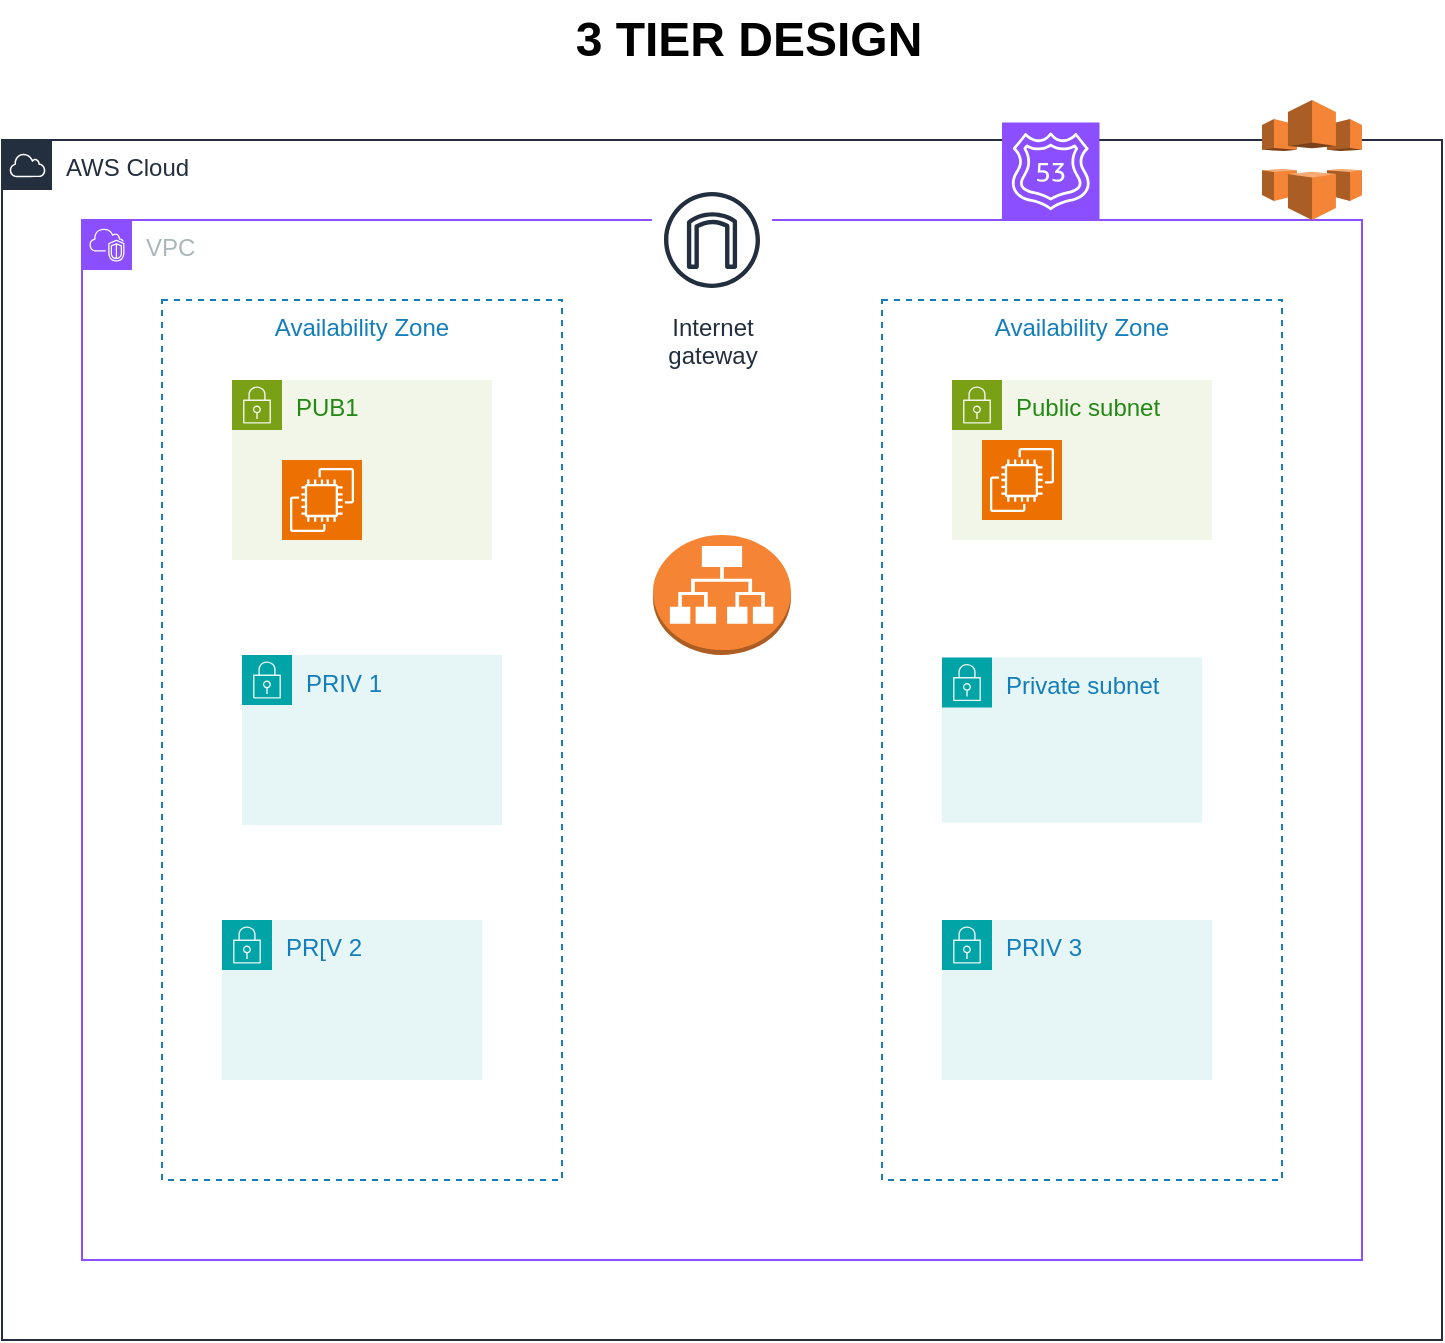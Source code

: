 <mxfile version="24.2.5" type="device">
  <diagram name="Page-1" id="bbNhHPLtcSECq55FanmO">
    <mxGraphModel dx="880" dy="1632" grid="1" gridSize="10" guides="1" tooltips="1" connect="1" arrows="1" fold="1" page="1" pageScale="1" pageWidth="850" pageHeight="1100" math="0" shadow="0">
      <root>
        <mxCell id="0" />
        <mxCell id="1" parent="0" />
        <mxCell id="HsjcalZ_8n-nLKPC7trn-2" value="3 TIER DESIGN" style="text;strokeColor=none;fillColor=none;html=1;fontSize=24;fontStyle=1;verticalAlign=middle;align=center;rotation=0;" parent="1" vertex="1">
          <mxGeometry x="350" y="-1070" width="125" height="40" as="geometry" />
        </mxCell>
        <mxCell id="O2nkk0f7hoI2vrSakSjE-12" value="AWS Cloud" style="points=[[0,0],[0.25,0],[0.5,0],[0.75,0],[1,0],[1,0.25],[1,0.5],[1,0.75],[1,1],[0.75,1],[0.5,1],[0.25,1],[0,1],[0,0.75],[0,0.5],[0,0.25]];outlineConnect=0;gradientColor=none;html=1;whiteSpace=wrap;fontSize=12;fontStyle=0;container=1;pointerEvents=0;collapsible=0;recursiveResize=0;shape=mxgraph.aws4.group;grIcon=mxgraph.aws4.group_aws_cloud;strokeColor=#232F3E;fillColor=none;verticalAlign=top;align=left;spacingLeft=30;fontColor=#232F3E;dashed=0;" parent="1" vertex="1">
          <mxGeometry x="40" y="-1000" width="720" height="600" as="geometry" />
        </mxCell>
        <mxCell id="O2nkk0f7hoI2vrSakSjE-28" value="" style="sketch=0;points=[[0,0,0],[0.25,0,0],[0.5,0,0],[0.75,0,0],[1,0,0],[0,1,0],[0.25,1,0],[0.5,1,0],[0.75,1,0],[1,1,0],[0,0.25,0],[0,0.5,0],[0,0.75,0],[1,0.25,0],[1,0.5,0],[1,0.75,0]];outlineConnect=0;fontColor=#232F3E;fillColor=#8C4FFF;strokeColor=#ffffff;dashed=0;verticalLabelPosition=bottom;verticalAlign=top;align=center;html=1;fontSize=12;fontStyle=0;aspect=fixed;shape=mxgraph.aws4.resourceIcon;resIcon=mxgraph.aws4.route_53;" parent="O2nkk0f7hoI2vrSakSjE-12" vertex="1">
          <mxGeometry x="500" y="-8.75" width="48.75" height="48.75" as="geometry" />
        </mxCell>
        <mxCell id="O2nkk0f7hoI2vrSakSjE-13" value="VPC" style="points=[[0,0],[0.25,0],[0.5,0],[0.75,0],[1,0],[1,0.25],[1,0.5],[1,0.75],[1,1],[0.75,1],[0.5,1],[0.25,1],[0,1],[0,0.75],[0,0.5],[0,0.25]];outlineConnect=0;gradientColor=none;html=1;whiteSpace=wrap;fontSize=12;fontStyle=0;container=1;pointerEvents=0;collapsible=0;recursiveResize=0;shape=mxgraph.aws4.group;grIcon=mxgraph.aws4.group_vpc2;strokeColor=#8C4FFF;fillColor=none;verticalAlign=top;align=left;spacingLeft=30;fontColor=#AAB7B8;dashed=0;" parent="1" vertex="1">
          <mxGeometry x="80" y="-960" width="640" height="520" as="geometry" />
        </mxCell>
        <mxCell id="O2nkk0f7hoI2vrSakSjE-14" value="Availability Zone" style="fillColor=none;strokeColor=#147EBA;dashed=1;verticalAlign=top;fontStyle=0;fontColor=#147EBA;whiteSpace=wrap;html=1;" parent="O2nkk0f7hoI2vrSakSjE-13" vertex="1">
          <mxGeometry x="40" y="40" width="200" height="440" as="geometry" />
        </mxCell>
        <mxCell id="O2nkk0f7hoI2vrSakSjE-16" value="PUB1" style="points=[[0,0],[0.25,0],[0.5,0],[0.75,0],[1,0],[1,0.25],[1,0.5],[1,0.75],[1,1],[0.75,1],[0.5,1],[0.25,1],[0,1],[0,0.75],[0,0.5],[0,0.25]];outlineConnect=0;gradientColor=none;html=1;whiteSpace=wrap;fontSize=12;fontStyle=0;container=1;pointerEvents=0;collapsible=0;recursiveResize=0;shape=mxgraph.aws4.group;grIcon=mxgraph.aws4.group_security_group;grStroke=0;strokeColor=#7AA116;fillColor=#F2F6E8;verticalAlign=top;align=left;spacingLeft=30;fontColor=#248814;dashed=0;" parent="O2nkk0f7hoI2vrSakSjE-13" vertex="1">
          <mxGeometry x="75" y="80" width="130" height="90" as="geometry" />
        </mxCell>
        <mxCell id="O2nkk0f7hoI2vrSakSjE-17" value="" style="sketch=0;points=[[0,0,0],[0.25,0,0],[0.5,0,0],[0.75,0,0],[1,0,0],[0,1,0],[0.25,1,0],[0.5,1,0],[0.75,1,0],[1,1,0],[0,0.25,0],[0,0.5,0],[0,0.75,0],[1,0.25,0],[1,0.5,0],[1,0.75,0]];outlineConnect=0;fontColor=#232F3E;fillColor=#ED7100;strokeColor=#ffffff;dashed=0;verticalLabelPosition=bottom;verticalAlign=top;align=center;html=1;fontSize=12;fontStyle=0;aspect=fixed;shape=mxgraph.aws4.resourceIcon;resIcon=mxgraph.aws4.ec2;" parent="O2nkk0f7hoI2vrSakSjE-13" vertex="1">
          <mxGeometry x="100" y="120" width="40" height="40" as="geometry" />
        </mxCell>
        <mxCell id="O2nkk0f7hoI2vrSakSjE-18" value="PRIV 1" style="points=[[0,0],[0.25,0],[0.5,0],[0.75,0],[1,0],[1,0.25],[1,0.5],[1,0.75],[1,1],[0.75,1],[0.5,1],[0.25,1],[0,1],[0,0.75],[0,0.5],[0,0.25]];outlineConnect=0;gradientColor=none;html=1;whiteSpace=wrap;fontSize=12;fontStyle=0;container=1;pointerEvents=0;collapsible=0;recursiveResize=0;shape=mxgraph.aws4.group;grIcon=mxgraph.aws4.group_security_group;grStroke=0;strokeColor=#00A4A6;fillColor=#E6F6F7;verticalAlign=top;align=left;spacingLeft=30;fontColor=#147EBA;dashed=0;" parent="O2nkk0f7hoI2vrSakSjE-13" vertex="1">
          <mxGeometry x="80" y="217.5" width="130" height="85" as="geometry" />
        </mxCell>
        <mxCell id="O2nkk0f7hoI2vrSakSjE-19" value="PR[V 2" style="points=[[0,0],[0.25,0],[0.5,0],[0.75,0],[1,0],[1,0.25],[1,0.5],[1,0.75],[1,1],[0.75,1],[0.5,1],[0.25,1],[0,1],[0,0.75],[0,0.5],[0,0.25]];outlineConnect=0;gradientColor=none;html=1;whiteSpace=wrap;fontSize=12;fontStyle=0;container=1;pointerEvents=0;collapsible=0;recursiveResize=0;shape=mxgraph.aws4.group;grIcon=mxgraph.aws4.group_security_group;grStroke=0;strokeColor=#00A4A6;fillColor=#E6F6F7;verticalAlign=top;align=left;spacingLeft=30;fontColor=#147EBA;dashed=0;" parent="O2nkk0f7hoI2vrSakSjE-13" vertex="1">
          <mxGeometry x="70" y="350" width="130" height="80" as="geometry" />
        </mxCell>
        <mxCell id="O2nkk0f7hoI2vrSakSjE-21" value="Public subnet" style="points=[[0,0],[0.25,0],[0.5,0],[0.75,0],[1,0],[1,0.25],[1,0.5],[1,0.75],[1,1],[0.75,1],[0.5,1],[0.25,1],[0,1],[0,0.75],[0,0.5],[0,0.25]];outlineConnect=0;gradientColor=none;html=1;whiteSpace=wrap;fontSize=12;fontStyle=0;container=1;pointerEvents=0;collapsible=0;recursiveResize=0;shape=mxgraph.aws4.group;grIcon=mxgraph.aws4.group_security_group;grStroke=0;strokeColor=#7AA116;fillColor=#F2F6E8;verticalAlign=top;align=left;spacingLeft=30;fontColor=#248814;dashed=0;" parent="O2nkk0f7hoI2vrSakSjE-13" vertex="1">
          <mxGeometry x="435" y="80" width="130" height="80" as="geometry" />
        </mxCell>
        <mxCell id="O2nkk0f7hoI2vrSakSjE-22" value="Private subnet" style="points=[[0,0],[0.25,0],[0.5,0],[0.75,0],[1,0],[1,0.25],[1,0.5],[1,0.75],[1,1],[0.75,1],[0.5,1],[0.25,1],[0,1],[0,0.75],[0,0.5],[0,0.25]];outlineConnect=0;gradientColor=none;html=1;whiteSpace=wrap;fontSize=12;fontStyle=0;container=1;pointerEvents=0;collapsible=0;recursiveResize=0;shape=mxgraph.aws4.group;grIcon=mxgraph.aws4.group_security_group;grStroke=0;strokeColor=#00A4A6;fillColor=#E6F6F7;verticalAlign=top;align=left;spacingLeft=30;fontColor=#147EBA;dashed=0;" parent="O2nkk0f7hoI2vrSakSjE-13" vertex="1">
          <mxGeometry x="430" y="218.75" width="130" height="82.5" as="geometry" />
        </mxCell>
        <mxCell id="O2nkk0f7hoI2vrSakSjE-15" value="Availability Zone" style="fillColor=none;strokeColor=#147EBA;dashed=1;verticalAlign=top;fontStyle=0;fontColor=#147EBA;whiteSpace=wrap;html=1;" parent="O2nkk0f7hoI2vrSakSjE-22" vertex="1">
          <mxGeometry x="-30" y="-178.75" width="200" height="440" as="geometry" />
        </mxCell>
        <mxCell id="O2nkk0f7hoI2vrSakSjE-24" value="" style="sketch=0;points=[[0,0,0],[0.25,0,0],[0.5,0,0],[0.75,0,0],[1,0,0],[0,1,0],[0.25,1,0],[0.5,1,0],[0.75,1,0],[1,1,0],[0,0.25,0],[0,0.5,0],[0,0.75,0],[1,0.25,0],[1,0.5,0],[1,0.75,0]];outlineConnect=0;fontColor=#232F3E;fillColor=#ED7100;strokeColor=#ffffff;dashed=0;verticalLabelPosition=bottom;verticalAlign=top;align=center;html=1;fontSize=12;fontStyle=0;aspect=fixed;shape=mxgraph.aws4.resourceIcon;resIcon=mxgraph.aws4.ec2;" parent="O2nkk0f7hoI2vrSakSjE-22" vertex="1">
          <mxGeometry x="20" y="-108.75" width="40" height="40" as="geometry" />
        </mxCell>
        <mxCell id="O2nkk0f7hoI2vrSakSjE-26" value="Internet&#xa;gateway" style="sketch=0;outlineConnect=0;fontColor=#232F3E;gradientColor=none;strokeColor=#232F3E;fillColor=#ffffff;dashed=0;verticalLabelPosition=bottom;verticalAlign=top;align=center;html=1;fontSize=12;fontStyle=0;aspect=fixed;shape=mxgraph.aws4.resourceIcon;resIcon=mxgraph.aws4.internet_gateway;" parent="O2nkk0f7hoI2vrSakSjE-13" vertex="1">
          <mxGeometry x="285" y="-20" width="60" height="60" as="geometry" />
        </mxCell>
        <mxCell id="O2nkk0f7hoI2vrSakSjE-27" value="" style="outlineConnect=0;dashed=0;verticalLabelPosition=bottom;verticalAlign=top;align=center;html=1;shape=mxgraph.aws3.application_load_balancer;fillColor=#F58534;gradientColor=none;" parent="O2nkk0f7hoI2vrSakSjE-13" vertex="1">
          <mxGeometry x="285.5" y="157.5" width="69" height="60" as="geometry" />
        </mxCell>
        <mxCell id="O2nkk0f7hoI2vrSakSjE-23" value="PRIV 3" style="points=[[0,0],[0.25,0],[0.5,0],[0.75,0],[1,0],[1,0.25],[1,0.5],[1,0.75],[1,1],[0.75,1],[0.5,1],[0.25,1],[0,1],[0,0.75],[0,0.5],[0,0.25]];outlineConnect=0;gradientColor=none;html=1;whiteSpace=wrap;fontSize=12;fontStyle=0;container=1;pointerEvents=0;collapsible=0;recursiveResize=0;shape=mxgraph.aws4.group;grIcon=mxgraph.aws4.group_security_group;grStroke=0;strokeColor=#00A4A6;fillColor=#E6F6F7;verticalAlign=top;align=left;spacingLeft=30;fontColor=#147EBA;dashed=0;" parent="1" vertex="1">
          <mxGeometry x="510" y="-610" width="135" height="80" as="geometry" />
        </mxCell>
        <mxCell id="O2nkk0f7hoI2vrSakSjE-29" value="" style="outlineConnect=0;dashed=0;verticalLabelPosition=bottom;verticalAlign=top;align=center;html=1;shape=mxgraph.aws3.cloudfront;fillColor=#F58536;gradientColor=none;" parent="1" vertex="1">
          <mxGeometry x="670" y="-1020" width="50" height="60" as="geometry" />
        </mxCell>
      </root>
    </mxGraphModel>
  </diagram>
</mxfile>
